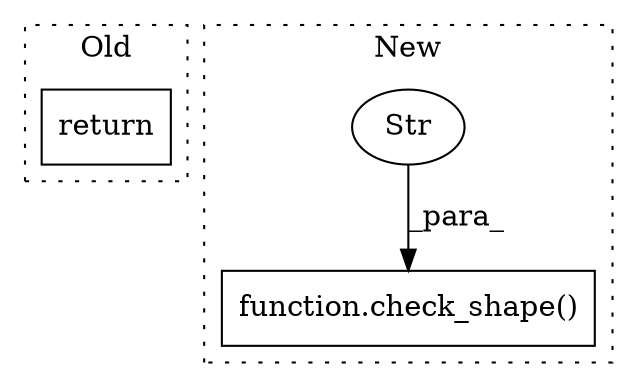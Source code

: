 digraph G {
subgraph cluster0 {
1 [label="return" a="93" s="8589" l="7" shape="box"];
label = "Old";
style="dotted";
}
subgraph cluster1 {
2 [label="function.check_shape()" a="75" s="14916,14944" l="12,48" shape="box"];
3 [label="Str" a="66" s="14935" l="9" shape="ellipse"];
label = "New";
style="dotted";
}
3 -> 2 [label="_para_"];
}